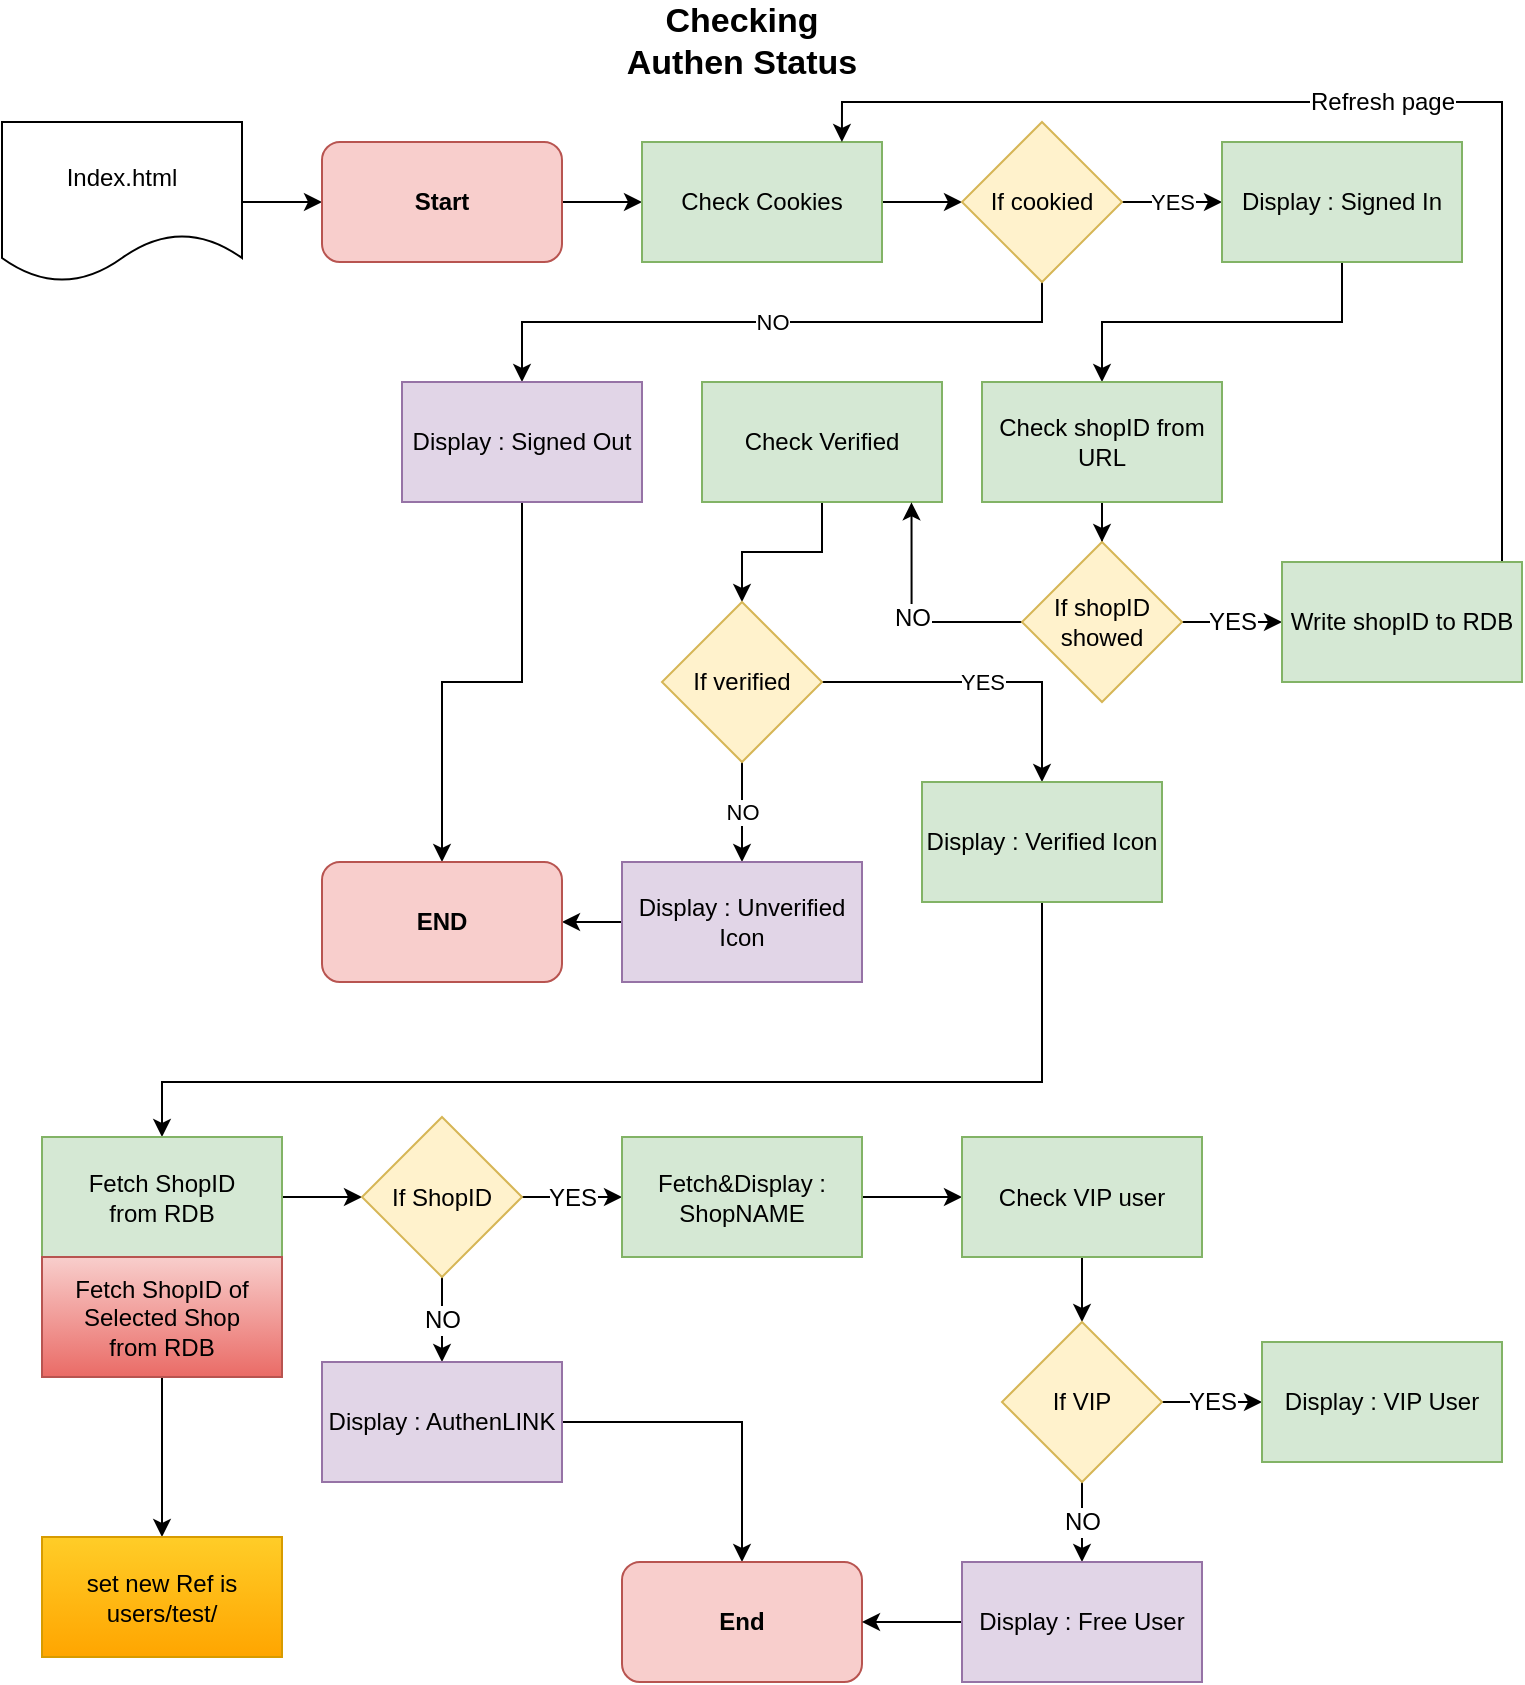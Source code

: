 <mxfile version="13.8.5" type="github">
  <diagram id="wjy0S2iWsxzNMesYwqDD" name="Checking Authen Status">
    <mxGraphModel dx="1038" dy="548" grid="1" gridSize="10" guides="1" tooltips="1" connect="1" arrows="1" fold="1" page="1" pageScale="1" pageWidth="827" pageHeight="1169" math="0" shadow="0">
      <root>
        <mxCell id="0" />
        <mxCell id="1" parent="0" />
        <mxCell id="37zY8yhrFcR8cuDTryZy-6" value="" style="edgeStyle=orthogonalEdgeStyle;rounded=0;orthogonalLoop=1;jettySize=auto;html=1;" parent="1" source="37zY8yhrFcR8cuDTryZy-1" target="37zY8yhrFcR8cuDTryZy-2" edge="1">
          <mxGeometry relative="1" as="geometry" />
        </mxCell>
        <mxCell id="37zY8yhrFcR8cuDTryZy-1" value="Index.html" style="shape=document;whiteSpace=wrap;html=1;boundedLbl=1;" parent="1" vertex="1">
          <mxGeometry x="40" y="80" width="120" height="80" as="geometry" />
        </mxCell>
        <mxCell id="37zY8yhrFcR8cuDTryZy-7" value="" style="edgeStyle=orthogonalEdgeStyle;rounded=0;orthogonalLoop=1;jettySize=auto;html=1;" parent="1" source="37zY8yhrFcR8cuDTryZy-2" target="37zY8yhrFcR8cuDTryZy-3" edge="1">
          <mxGeometry relative="1" as="geometry" />
        </mxCell>
        <mxCell id="37zY8yhrFcR8cuDTryZy-2" value="&lt;b&gt;Start&lt;/b&gt;" style="rounded=1;whiteSpace=wrap;html=1;fillColor=#f8cecc;strokeColor=#b85450;" parent="1" vertex="1">
          <mxGeometry x="200" y="90" width="120" height="60" as="geometry" />
        </mxCell>
        <mxCell id="37zY8yhrFcR8cuDTryZy-9" value="" style="edgeStyle=orthogonalEdgeStyle;rounded=0;orthogonalLoop=1;jettySize=auto;html=1;" parent="1" source="37zY8yhrFcR8cuDTryZy-3" target="37zY8yhrFcR8cuDTryZy-8" edge="1">
          <mxGeometry relative="1" as="geometry" />
        </mxCell>
        <mxCell id="37zY8yhrFcR8cuDTryZy-3" value="Check Cookies" style="rounded=0;whiteSpace=wrap;html=1;fillColor=#d5e8d4;strokeColor=#82b366;" parent="1" vertex="1">
          <mxGeometry x="360" y="90" width="120" height="60" as="geometry" />
        </mxCell>
        <mxCell id="37zY8yhrFcR8cuDTryZy-12" value="YES" style="edgeStyle=orthogonalEdgeStyle;rounded=0;orthogonalLoop=1;jettySize=auto;html=1;" parent="1" source="37zY8yhrFcR8cuDTryZy-8" target="37zY8yhrFcR8cuDTryZy-11" edge="1">
          <mxGeometry relative="1" as="geometry" />
        </mxCell>
        <mxCell id="37zY8yhrFcR8cuDTryZy-14" value="NO" style="edgeStyle=orthogonalEdgeStyle;rounded=0;orthogonalLoop=1;jettySize=auto;html=1;" parent="1" source="37zY8yhrFcR8cuDTryZy-8" target="37zY8yhrFcR8cuDTryZy-13" edge="1">
          <mxGeometry relative="1" as="geometry">
            <Array as="points">
              <mxPoint x="560" y="180" />
              <mxPoint x="300" y="180" />
            </Array>
          </mxGeometry>
        </mxCell>
        <mxCell id="37zY8yhrFcR8cuDTryZy-8" value="If cookied" style="rhombus;whiteSpace=wrap;html=1;fillColor=#fff2cc;strokeColor=#d6b656;" parent="1" vertex="1">
          <mxGeometry x="520" y="80" width="80" height="80" as="geometry" />
        </mxCell>
        <mxCell id="37zY8yhrFcR8cuDTryZy-10" value="Checking Authen Status" style="text;html=1;strokeColor=none;fillColor=none;align=center;verticalAlign=middle;whiteSpace=wrap;rounded=0;fontSize=17;fontStyle=1" parent="1" vertex="1">
          <mxGeometry x="340" y="30" width="140" height="20" as="geometry" />
        </mxCell>
        <mxCell id="2Tk2G13kBau0TGF2Ed2G-37" value="" style="edgeStyle=orthogonalEdgeStyle;rounded=0;orthogonalLoop=1;jettySize=auto;html=1;fontSize=12;" parent="1" source="37zY8yhrFcR8cuDTryZy-11" target="2Tk2G13kBau0TGF2Ed2G-14" edge="1">
          <mxGeometry relative="1" as="geometry" />
        </mxCell>
        <mxCell id="37zY8yhrFcR8cuDTryZy-11" value="Display : Signed In" style="rounded=0;whiteSpace=wrap;html=1;fillColor=#d5e8d4;strokeColor=#82b366;" parent="1" vertex="1">
          <mxGeometry x="650" y="90" width="120" height="60" as="geometry" />
        </mxCell>
        <mxCell id="2Tk2G13kBau0TGF2Ed2G-8" style="edgeStyle=orthogonalEdgeStyle;rounded=0;orthogonalLoop=1;jettySize=auto;html=1;fontSize=12;" parent="1" source="37zY8yhrFcR8cuDTryZy-13" target="2Tk2G13kBau0TGF2Ed2G-1" edge="1">
          <mxGeometry relative="1" as="geometry" />
        </mxCell>
        <mxCell id="37zY8yhrFcR8cuDTryZy-13" value="Display : Signed Out" style="rounded=0;whiteSpace=wrap;html=1;fillColor=#e1d5e7;strokeColor=#9673a6;" parent="1" vertex="1">
          <mxGeometry x="240" y="210" width="120" height="60" as="geometry" />
        </mxCell>
        <mxCell id="37zY8yhrFcR8cuDTryZy-20" value="" style="edgeStyle=orthogonalEdgeStyle;rounded=0;orthogonalLoop=1;jettySize=auto;html=1;" parent="1" source="37zY8yhrFcR8cuDTryZy-17" target="37zY8yhrFcR8cuDTryZy-18" edge="1">
          <mxGeometry relative="1" as="geometry" />
        </mxCell>
        <mxCell id="37zY8yhrFcR8cuDTryZy-17" value="Check Verified" style="rounded=0;whiteSpace=wrap;html=1;fillColor=#d5e8d4;strokeColor=#82b366;" parent="1" vertex="1">
          <mxGeometry x="390" y="210" width="120" height="60" as="geometry" />
        </mxCell>
        <mxCell id="37zY8yhrFcR8cuDTryZy-22" value="YES" style="edgeStyle=orthogonalEdgeStyle;rounded=0;orthogonalLoop=1;jettySize=auto;html=1;" parent="1" source="37zY8yhrFcR8cuDTryZy-18" target="37zY8yhrFcR8cuDTryZy-21" edge="1">
          <mxGeometry relative="1" as="geometry" />
        </mxCell>
        <mxCell id="37zY8yhrFcR8cuDTryZy-24" value="NO" style="edgeStyle=orthogonalEdgeStyle;rounded=0;orthogonalLoop=1;jettySize=auto;html=1;" parent="1" source="37zY8yhrFcR8cuDTryZy-18" target="37zY8yhrFcR8cuDTryZy-23" edge="1">
          <mxGeometry relative="1" as="geometry" />
        </mxCell>
        <mxCell id="37zY8yhrFcR8cuDTryZy-18" value="If verified" style="rhombus;whiteSpace=wrap;html=1;fillColor=#fff2cc;strokeColor=#d6b656;" parent="1" vertex="1">
          <mxGeometry x="370" y="320" width="80" height="80" as="geometry" />
        </mxCell>
        <mxCell id="2Tk2G13kBau0TGF2Ed2G-51" style="edgeStyle=orthogonalEdgeStyle;rounded=0;orthogonalLoop=1;jettySize=auto;html=1;exitX=0.5;exitY=1;exitDx=0;exitDy=0;entryX=0.5;entryY=0;entryDx=0;entryDy=0;fontSize=12;" parent="1" source="37zY8yhrFcR8cuDTryZy-21" target="2Tk2G13kBau0TGF2Ed2G-17" edge="1">
          <mxGeometry relative="1" as="geometry">
            <Array as="points">
              <mxPoint x="560" y="560" />
              <mxPoint x="120" y="560" />
            </Array>
          </mxGeometry>
        </mxCell>
        <mxCell id="37zY8yhrFcR8cuDTryZy-21" value="Display : Verified Icon" style="rounded=0;whiteSpace=wrap;html=1;fillColor=#d5e8d4;strokeColor=#82b366;" parent="1" vertex="1">
          <mxGeometry x="500" y="410" width="120" height="60" as="geometry" />
        </mxCell>
        <mxCell id="2Tk2G13kBau0TGF2Ed2G-4" value="" style="edgeStyle=orthogonalEdgeStyle;rounded=0;orthogonalLoop=1;jettySize=auto;html=1;fontSize=12;" parent="1" source="37zY8yhrFcR8cuDTryZy-23" target="2Tk2G13kBau0TGF2Ed2G-1" edge="1">
          <mxGeometry relative="1" as="geometry" />
        </mxCell>
        <mxCell id="37zY8yhrFcR8cuDTryZy-23" value="&lt;span&gt;Display : Unverified Icon&lt;/span&gt;" style="rounded=0;whiteSpace=wrap;html=1;fillColor=#e1d5e7;strokeColor=#9673a6;" parent="1" vertex="1">
          <mxGeometry x="350" y="450" width="120" height="60" as="geometry" />
        </mxCell>
        <mxCell id="2Tk2G13kBau0TGF2Ed2G-1" value="&lt;b&gt;END&lt;/b&gt;" style="rounded=1;whiteSpace=wrap;html=1;fontSize=12;fillColor=#f8cecc;strokeColor=#b85450;" parent="1" vertex="1">
          <mxGeometry x="200" y="450" width="120" height="60" as="geometry" />
        </mxCell>
        <mxCell id="2Tk2G13kBau0TGF2Ed2G-16" value="" style="edgeStyle=orthogonalEdgeStyle;rounded=0;orthogonalLoop=1;jettySize=auto;html=1;fontSize=12;" parent="1" source="2Tk2G13kBau0TGF2Ed2G-14" target="2Tk2G13kBau0TGF2Ed2G-15" edge="1">
          <mxGeometry relative="1" as="geometry" />
        </mxCell>
        <mxCell id="2Tk2G13kBau0TGF2Ed2G-14" value="Check shopID from URL" style="rounded=0;whiteSpace=wrap;html=1;fillColor=#d5e8d4;strokeColor=#82b366;" parent="1" vertex="1">
          <mxGeometry x="530" y="210" width="120" height="60" as="geometry" />
        </mxCell>
        <mxCell id="2Tk2G13kBau0TGF2Ed2G-40" value="YES" style="edgeStyle=orthogonalEdgeStyle;rounded=0;orthogonalLoop=1;jettySize=auto;html=1;fontSize=12;" parent="1" source="2Tk2G13kBau0TGF2Ed2G-15" target="2Tk2G13kBau0TGF2Ed2G-39" edge="1">
          <mxGeometry relative="1" as="geometry" />
        </mxCell>
        <mxCell id="2Tk2G13kBau0TGF2Ed2G-42" value="NO" style="edgeStyle=orthogonalEdgeStyle;rounded=0;orthogonalLoop=1;jettySize=auto;html=1;entryX=0.873;entryY=1.003;entryDx=0;entryDy=0;entryPerimeter=0;fontSize=12;" parent="1" source="2Tk2G13kBau0TGF2Ed2G-15" target="37zY8yhrFcR8cuDTryZy-17" edge="1">
          <mxGeometry relative="1" as="geometry" />
        </mxCell>
        <mxCell id="2Tk2G13kBau0TGF2Ed2G-15" value="If shopID showed" style="rhombus;whiteSpace=wrap;html=1;fillColor=#fff2cc;strokeColor=#d6b656;" parent="1" vertex="1">
          <mxGeometry x="550" y="290" width="80" height="80" as="geometry" />
        </mxCell>
        <mxCell id="2Tk2G13kBau0TGF2Ed2G-21" value="" style="edgeStyle=orthogonalEdgeStyle;rounded=0;orthogonalLoop=1;jettySize=auto;html=1;fontSize=12;" parent="1" source="2Tk2G13kBau0TGF2Ed2G-17" target="2Tk2G13kBau0TGF2Ed2G-20" edge="1">
          <mxGeometry relative="1" as="geometry" />
        </mxCell>
        <mxCell id="2Tk2G13kBau0TGF2Ed2G-17" value="Fetch ShopID&lt;br&gt;from RDB" style="rounded=0;whiteSpace=wrap;html=1;fillColor=#d5e8d4;strokeColor=#82b366;" parent="1" vertex="1">
          <mxGeometry x="60" y="587.5" width="120" height="60" as="geometry" />
        </mxCell>
        <mxCell id="2Tk2G13kBau0TGF2Ed2G-23" value="YES" style="edgeStyle=orthogonalEdgeStyle;rounded=0;orthogonalLoop=1;jettySize=auto;html=1;fontSize=12;" parent="1" source="2Tk2G13kBau0TGF2Ed2G-20" edge="1">
          <mxGeometry relative="1" as="geometry">
            <mxPoint x="350" y="617.5" as="targetPoint" />
          </mxGeometry>
        </mxCell>
        <mxCell id="2Tk2G13kBau0TGF2Ed2G-27" value="NO" style="edgeStyle=orthogonalEdgeStyle;rounded=0;orthogonalLoop=1;jettySize=auto;html=1;fontSize=12;" parent="1" source="2Tk2G13kBau0TGF2Ed2G-20" edge="1">
          <mxGeometry relative="1" as="geometry">
            <mxPoint x="260" y="700" as="targetPoint" />
          </mxGeometry>
        </mxCell>
        <mxCell id="2Tk2G13kBau0TGF2Ed2G-20" value="If ShopID" style="rhombus;whiteSpace=wrap;html=1;fillColor=#fff2cc;strokeColor=#d6b656;" parent="1" vertex="1">
          <mxGeometry x="220" y="577.5" width="80" height="80" as="geometry" />
        </mxCell>
        <mxCell id="2Tk2G13kBau0TGF2Ed2G-59" style="edgeStyle=orthogonalEdgeStyle;rounded=0;orthogonalLoop=1;jettySize=auto;html=1;entryX=0.5;entryY=0;entryDx=0;entryDy=0;fontSize=12;" parent="1" source="2Tk2G13kBau0TGF2Ed2G-28" target="2Tk2G13kBau0TGF2Ed2G-34" edge="1">
          <mxGeometry relative="1" as="geometry" />
        </mxCell>
        <mxCell id="2Tk2G13kBau0TGF2Ed2G-28" value="Display : AuthenLINK" style="rounded=0;whiteSpace=wrap;html=1;fillColor=#e1d5e7;strokeColor=#9673a6;" parent="1" vertex="1">
          <mxGeometry x="200" y="700" width="120" height="60" as="geometry" />
        </mxCell>
        <mxCell id="2Tk2G13kBau0TGF2Ed2G-53" value="" style="edgeStyle=orthogonalEdgeStyle;rounded=0;orthogonalLoop=1;jettySize=auto;html=1;fontSize=12;" parent="1" source="2Tk2G13kBau0TGF2Ed2G-30" target="2Tk2G13kBau0TGF2Ed2G-45" edge="1">
          <mxGeometry relative="1" as="geometry" />
        </mxCell>
        <mxCell id="2Tk2G13kBau0TGF2Ed2G-30" value="Fetch&amp;amp;Display : ShopNAME" style="rounded=0;whiteSpace=wrap;html=1;fillColor=#d5e8d4;strokeColor=#82b366;" parent="1" vertex="1">
          <mxGeometry x="350" y="587.5" width="120" height="60" as="geometry" />
        </mxCell>
        <mxCell id="2Tk2G13kBau0TGF2Ed2G-34" value="&lt;b&gt;End&lt;br&gt;&lt;/b&gt;" style="rounded=1;whiteSpace=wrap;html=1;fontSize=12;fillColor=#f8cecc;strokeColor=#b85450;" parent="1" vertex="1">
          <mxGeometry x="350" y="800" width="120" height="60" as="geometry" />
        </mxCell>
        <mxCell id="2Tk2G13kBau0TGF2Ed2G-41" value="Refresh page" style="edgeStyle=orthogonalEdgeStyle;rounded=0;orthogonalLoop=1;jettySize=auto;html=1;entryX=0.833;entryY=0;entryDx=0;entryDy=0;entryPerimeter=0;fontSize=12;" parent="1" source="2Tk2G13kBau0TGF2Ed2G-39" target="37zY8yhrFcR8cuDTryZy-3" edge="1">
          <mxGeometry relative="1" as="geometry">
            <Array as="points">
              <mxPoint x="790" y="70" />
              <mxPoint x="460" y="70" />
            </Array>
          </mxGeometry>
        </mxCell>
        <mxCell id="2Tk2G13kBau0TGF2Ed2G-39" value="Write shopID to RDB" style="rounded=0;whiteSpace=wrap;html=1;fillColor=#d5e8d4;strokeColor=#82b366;" parent="1" vertex="1">
          <mxGeometry x="680" y="300" width="120" height="60" as="geometry" />
        </mxCell>
        <mxCell id="2Tk2G13kBau0TGF2Ed2G-48" value="" style="edgeStyle=orthogonalEdgeStyle;rounded=0;orthogonalLoop=1;jettySize=auto;html=1;fontSize=12;" parent="1" source="2Tk2G13kBau0TGF2Ed2G-45" target="2Tk2G13kBau0TGF2Ed2G-47" edge="1">
          <mxGeometry relative="1" as="geometry" />
        </mxCell>
        <mxCell id="2Tk2G13kBau0TGF2Ed2G-45" value="Check VIP user" style="rounded=0;whiteSpace=wrap;html=1;fillColor=#d5e8d4;strokeColor=#82b366;" parent="1" vertex="1">
          <mxGeometry x="520" y="587.5" width="120" height="60" as="geometry" />
        </mxCell>
        <mxCell id="2Tk2G13kBau0TGF2Ed2G-56" value="YES" style="edgeStyle=orthogonalEdgeStyle;rounded=0;orthogonalLoop=1;jettySize=auto;html=1;fontSize=12;" parent="1" source="2Tk2G13kBau0TGF2Ed2G-47" target="2Tk2G13kBau0TGF2Ed2G-55" edge="1">
          <mxGeometry relative="1" as="geometry" />
        </mxCell>
        <mxCell id="2Tk2G13kBau0TGF2Ed2G-58" value="NO" style="edgeStyle=orthogonalEdgeStyle;rounded=0;orthogonalLoop=1;jettySize=auto;html=1;fontSize=12;" parent="1" source="2Tk2G13kBau0TGF2Ed2G-47" target="2Tk2G13kBau0TGF2Ed2G-57" edge="1">
          <mxGeometry relative="1" as="geometry" />
        </mxCell>
        <mxCell id="2Tk2G13kBau0TGF2Ed2G-47" value="If VIP" style="rhombus;whiteSpace=wrap;html=1;fillColor=#fff2cc;strokeColor=#d6b656;" parent="1" vertex="1">
          <mxGeometry x="540" y="680" width="80" height="80" as="geometry" />
        </mxCell>
        <mxCell id="2Tk2G13kBau0TGF2Ed2G-55" value="Display : VIP User" style="rounded=0;whiteSpace=wrap;html=1;fillColor=#d5e8d4;strokeColor=#82b366;" parent="1" vertex="1">
          <mxGeometry x="670" y="690" width="120" height="60" as="geometry" />
        </mxCell>
        <mxCell id="2Tk2G13kBau0TGF2Ed2G-60" style="edgeStyle=orthogonalEdgeStyle;rounded=0;orthogonalLoop=1;jettySize=auto;html=1;entryX=1;entryY=0.5;entryDx=0;entryDy=0;fontSize=12;" parent="1" source="2Tk2G13kBau0TGF2Ed2G-57" target="2Tk2G13kBau0TGF2Ed2G-34" edge="1">
          <mxGeometry relative="1" as="geometry" />
        </mxCell>
        <mxCell id="2Tk2G13kBau0TGF2Ed2G-57" value="Display : Free User" style="rounded=0;whiteSpace=wrap;html=1;fillColor=#e1d5e7;strokeColor=#9673a6;" parent="1" vertex="1">
          <mxGeometry x="520" y="800" width="120" height="60" as="geometry" />
        </mxCell>
        <mxCell id="6eq67Tl_eH-MYLbyOsP--3" value="" style="edgeStyle=orthogonalEdgeStyle;rounded=0;orthogonalLoop=1;jettySize=auto;html=1;" edge="1" parent="1" source="6eq67Tl_eH-MYLbyOsP--1" target="6eq67Tl_eH-MYLbyOsP--2">
          <mxGeometry relative="1" as="geometry" />
        </mxCell>
        <mxCell id="6eq67Tl_eH-MYLbyOsP--1" value="Fetch ShopID of Selected Shop&lt;br&gt;from RDB" style="rounded=0;whiteSpace=wrap;html=1;gradientColor=#ea6b66;fillColor=#f8cecc;strokeColor=#b85450;" vertex="1" parent="1">
          <mxGeometry x="60" y="647.5" width="120" height="60" as="geometry" />
        </mxCell>
        <mxCell id="6eq67Tl_eH-MYLbyOsP--2" value="set new Ref is users/test/" style="whiteSpace=wrap;html=1;rounded=0;strokeColor=#d79b00;fillColor=#ffcd28;gradientColor=#ffa500;" vertex="1" parent="1">
          <mxGeometry x="60" y="787.5" width="120" height="60" as="geometry" />
        </mxCell>
      </root>
    </mxGraphModel>
  </diagram>
</mxfile>
